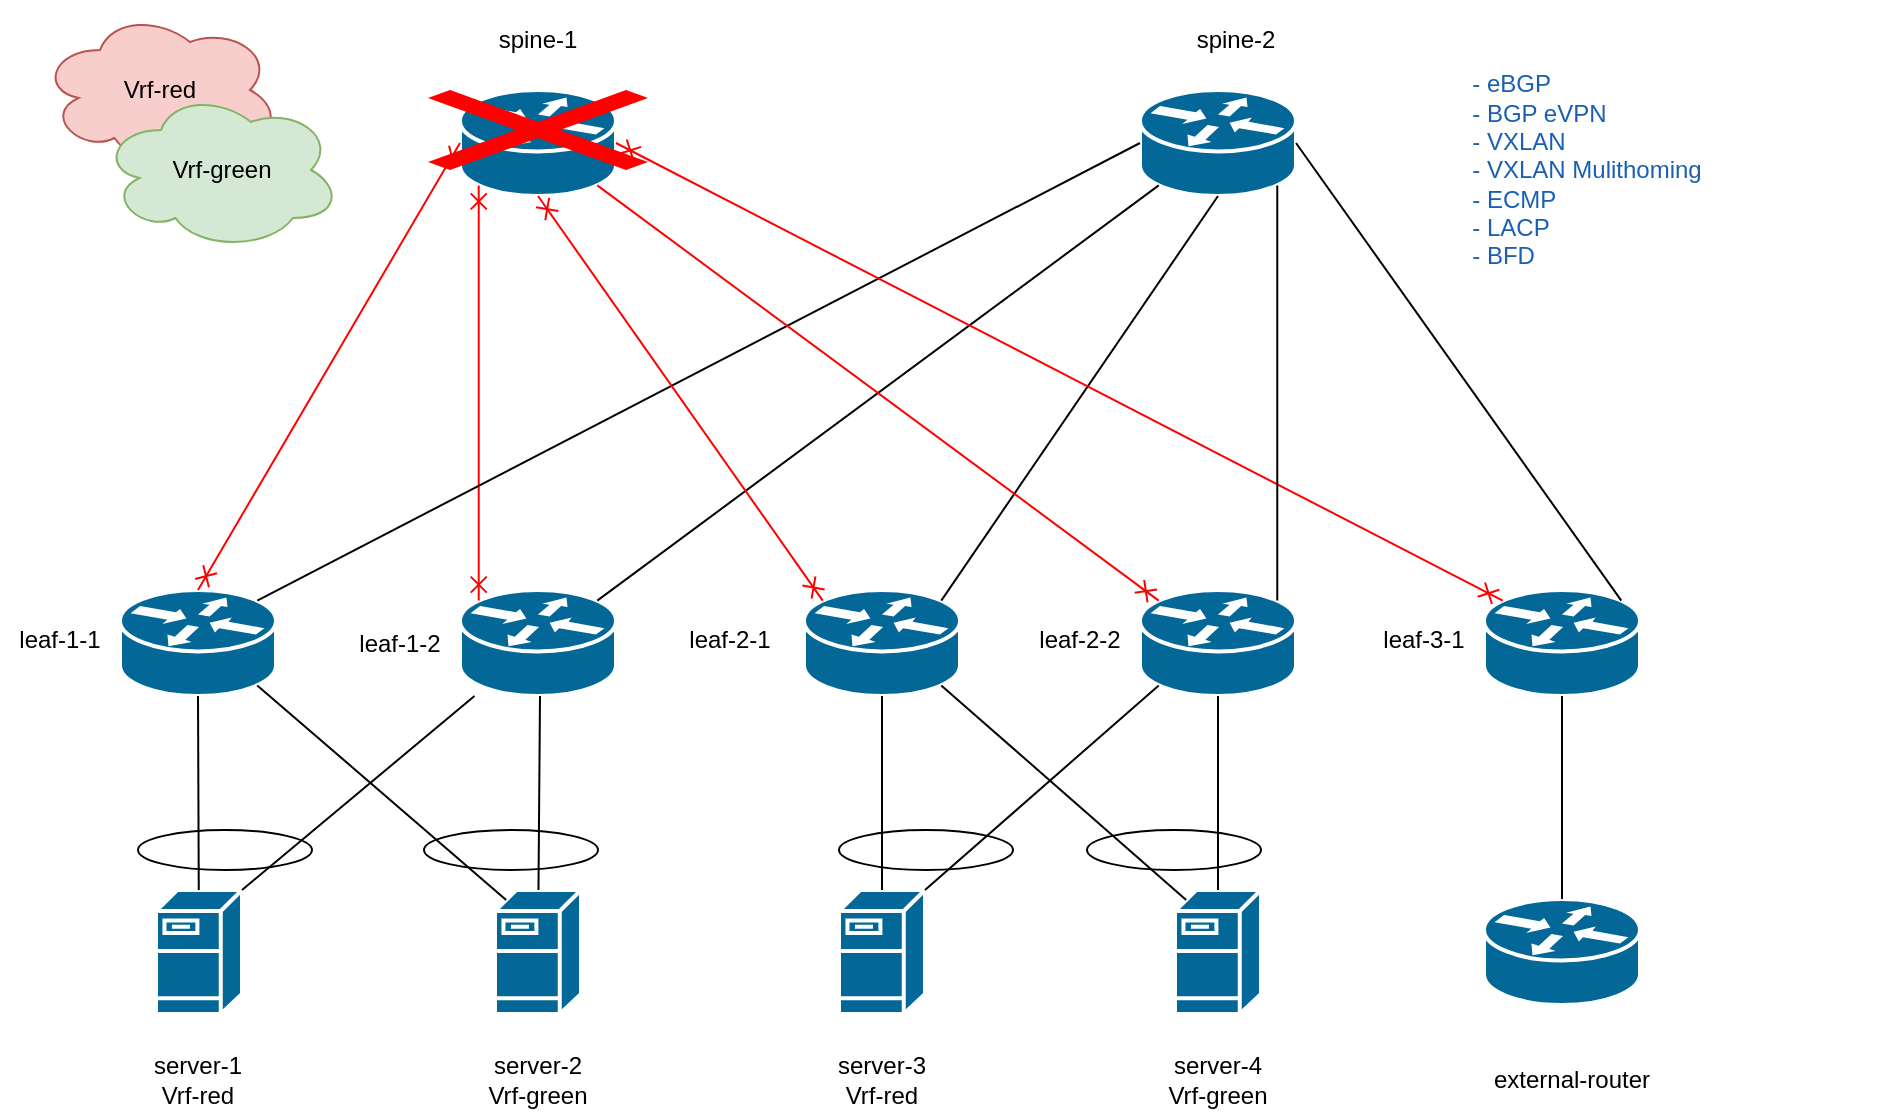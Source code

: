 <mxfile scale="1" border="0" version="24.6.4" type="device">
  <diagram name="Page-1" id="F5p9pbc7tB2g5aHlmoqs">
    <mxGraphModel dx="1377" dy="915" grid="1" gridSize="10" guides="1" tooltips="1" connect="1" arrows="1" fold="1" page="1" pageScale="1" pageWidth="850" pageHeight="1100" math="0" shadow="0">
      <root>
        <mxCell id="0" />
        <mxCell id="1" parent="0" />
        <mxCell id="PpKfus5s-THt8dw7ttCS-1" value="" style="shape=mxgraph.cisco.routers.router;sketch=0;html=1;pointerEvents=1;dashed=0;fillColor=#036897;strokeColor=#ffffff;strokeWidth=2;verticalLabelPosition=bottom;verticalAlign=top;align=center;outlineConnect=0;" parent="1" vertex="1">
          <mxGeometry x="90" y="400" width="78" height="53" as="geometry" />
        </mxCell>
        <mxCell id="PpKfus5s-THt8dw7ttCS-2" value="" style="shape=mxgraph.cisco.routers.router;sketch=0;html=1;pointerEvents=1;dashed=0;fillColor=#036897;strokeColor=#ffffff;strokeWidth=2;verticalLabelPosition=bottom;verticalAlign=top;align=center;outlineConnect=0;" parent="1" vertex="1">
          <mxGeometry x="260" y="150" width="78" height="53" as="geometry" />
        </mxCell>
        <mxCell id="PpKfus5s-THt8dw7ttCS-3" value="" style="shape=mxgraph.cisco.routers.router;sketch=0;html=1;pointerEvents=1;dashed=0;fillColor=#036897;strokeColor=#ffffff;strokeWidth=2;verticalLabelPosition=bottom;verticalAlign=top;align=center;outlineConnect=0;" parent="1" vertex="1">
          <mxGeometry x="260" y="400" width="78" height="53" as="geometry" />
        </mxCell>
        <mxCell id="PpKfus5s-THt8dw7ttCS-4" value="" style="shape=mxgraph.cisco.routers.router;sketch=0;html=1;pointerEvents=1;dashed=0;fillColor=#036897;strokeColor=#ffffff;strokeWidth=2;verticalLabelPosition=bottom;verticalAlign=top;align=center;outlineConnect=0;" parent="1" vertex="1">
          <mxGeometry x="432" y="400" width="78" height="53" as="geometry" />
        </mxCell>
        <mxCell id="PpKfus5s-THt8dw7ttCS-5" value="" style="shape=mxgraph.cisco.routers.router;sketch=0;html=1;pointerEvents=1;dashed=0;fillColor=#036897;strokeColor=#ffffff;strokeWidth=2;verticalLabelPosition=bottom;verticalAlign=top;align=center;outlineConnect=0;" parent="1" vertex="1">
          <mxGeometry x="600" y="150" width="78" height="53" as="geometry" />
        </mxCell>
        <mxCell id="PpKfus5s-THt8dw7ttCS-8" value="" style="endArrow=cross;html=1;rounded=0;entryX=0;entryY=0.5;entryDx=0;entryDy=0;entryPerimeter=0;exitX=0.5;exitY=0;exitDx=0;exitDy=0;exitPerimeter=0;startArrow=cross;startFill=0;endFill=0;strokeColor=#FF0000;" parent="1" source="PpKfus5s-THt8dw7ttCS-1" target="PpKfus5s-THt8dw7ttCS-2" edge="1">
          <mxGeometry width="50" height="50" relative="1" as="geometry">
            <mxPoint x="400" y="500" as="sourcePoint" />
            <mxPoint x="450" y="450" as="targetPoint" />
          </mxGeometry>
        </mxCell>
        <mxCell id="PpKfus5s-THt8dw7ttCS-9" value="" style="endArrow=none;html=1;rounded=0;entryX=0.12;entryY=0.9;entryDx=0;entryDy=0;entryPerimeter=0;exitX=0.88;exitY=0.1;exitDx=0;exitDy=0;exitPerimeter=0;" parent="1" source="PpKfus5s-THt8dw7ttCS-3" edge="1" target="PpKfus5s-THt8dw7ttCS-5">
          <mxGeometry width="50" height="50" relative="1" as="geometry">
            <mxPoint x="360" y="360" as="sourcePoint" />
            <mxPoint x="531" y="186" as="targetPoint" />
          </mxGeometry>
        </mxCell>
        <mxCell id="PpKfus5s-THt8dw7ttCS-10" value="" style="endArrow=cross;html=1;rounded=0;entryX=0.12;entryY=0.9;entryDx=0;entryDy=0;entryPerimeter=0;startArrow=cross;startFill=0;exitX=0.12;exitY=0.1;exitDx=0;exitDy=0;exitPerimeter=0;endFill=0;strokeColor=#FF0000;" parent="1" source="PpKfus5s-THt8dw7ttCS-3" target="PpKfus5s-THt8dw7ttCS-2" edge="1">
          <mxGeometry width="50" height="50" relative="1" as="geometry">
            <mxPoint x="230" y="400" as="sourcePoint" />
            <mxPoint x="289" y="196" as="targetPoint" />
          </mxGeometry>
        </mxCell>
        <mxCell id="PpKfus5s-THt8dw7ttCS-11" value="" style="endArrow=none;html=1;rounded=0;entryX=0.5;entryY=1;entryDx=0;entryDy=0;entryPerimeter=0;exitX=0.88;exitY=0.1;exitDx=0;exitDy=0;exitPerimeter=0;" parent="1" edge="1" target="PpKfus5s-THt8dw7ttCS-5" source="PpKfus5s-THt8dw7ttCS-4">
          <mxGeometry width="50" height="50" relative="1" as="geometry">
            <mxPoint x="666" y="307" as="sourcePoint" />
            <mxPoint x="580" y="183" as="targetPoint" />
          </mxGeometry>
        </mxCell>
        <mxCell id="PpKfus5s-THt8dw7ttCS-13" value="" style="endArrow=none;html=1;rounded=0;exitX=0.88;exitY=0.1;exitDx=0;exitDy=0;exitPerimeter=0;entryX=0;entryY=0.5;entryDx=0;entryDy=0;entryPerimeter=0;startArrow=none;startFill=0;endFill=0;strokeColor=#000000;" parent="1" source="PpKfus5s-THt8dw7ttCS-1" target="PpKfus5s-THt8dw7ttCS-5" edge="1">
          <mxGeometry width="50" height="50" relative="1" as="geometry">
            <mxPoint x="400" y="500" as="sourcePoint" />
            <mxPoint x="490" y="170" as="targetPoint" />
          </mxGeometry>
        </mxCell>
        <mxCell id="PpKfus5s-THt8dw7ttCS-14" value="" style="endArrow=cross;html=1;rounded=0;exitX=0.12;exitY=0.1;exitDx=0;exitDy=0;exitPerimeter=0;entryX=0.5;entryY=1;entryDx=0;entryDy=0;entryPerimeter=0;startArrow=cross;startFill=0;endFill=0;strokeColor=#FF0000;" parent="1" source="PpKfus5s-THt8dw7ttCS-4" target="PpKfus5s-THt8dw7ttCS-2" edge="1">
          <mxGeometry width="50" height="50" relative="1" as="geometry">
            <mxPoint x="229" y="325" as="sourcePoint" />
            <mxPoint x="520" y="192" as="targetPoint" />
          </mxGeometry>
        </mxCell>
        <mxCell id="e_wbdFluKvRMtSv7blc7-1" value="" style="shape=mxgraph.cisco.routers.router;sketch=0;html=1;pointerEvents=1;dashed=0;fillColor=#036897;strokeColor=#ffffff;strokeWidth=2;verticalLabelPosition=bottom;verticalAlign=top;align=center;outlineConnect=0;" vertex="1" parent="1">
          <mxGeometry x="772" y="400" width="78" height="53" as="geometry" />
        </mxCell>
        <mxCell id="e_wbdFluKvRMtSv7blc7-2" value="" style="shape=mxgraph.cisco.routers.router;sketch=0;html=1;pointerEvents=1;dashed=0;fillColor=#036897;strokeColor=#ffffff;strokeWidth=2;verticalLabelPosition=bottom;verticalAlign=top;align=center;outlineConnect=0;" vertex="1" parent="1">
          <mxGeometry x="600" y="400" width="78" height="53" as="geometry" />
        </mxCell>
        <mxCell id="e_wbdFluKvRMtSv7blc7-5" value="" style="endArrow=none;html=1;rounded=0;entryX=0.88;entryY=0.9;entryDx=0;entryDy=0;entryPerimeter=0;exitX=0.12;exitY=0.1;exitDx=0;exitDy=0;exitPerimeter=0;strokeColor=#FF0000;startArrow=cross;startFill=0;" edge="1" parent="1" source="e_wbdFluKvRMtSv7blc7-2" target="PpKfus5s-THt8dw7ttCS-2">
          <mxGeometry width="50" height="50" relative="1" as="geometry">
            <mxPoint x="610" y="350" as="sourcePoint" />
            <mxPoint x="720" y="450" as="targetPoint" />
          </mxGeometry>
        </mxCell>
        <mxCell id="e_wbdFluKvRMtSv7blc7-7" value="" style="endArrow=cross;html=1;rounded=0;exitX=1;exitY=0.5;exitDx=0;exitDy=0;exitPerimeter=0;entryX=0.12;entryY=0.1;entryDx=0;entryDy=0;entryPerimeter=0;strokeColor=#FF0000;startArrow=cross;startFill=0;endFill=0;" edge="1" parent="1" source="PpKfus5s-THt8dw7ttCS-2" target="e_wbdFluKvRMtSv7blc7-1">
          <mxGeometry width="50" height="50" relative="1" as="geometry">
            <mxPoint x="670" y="500" as="sourcePoint" />
            <mxPoint x="720" y="450" as="targetPoint" />
          </mxGeometry>
        </mxCell>
        <mxCell id="e_wbdFluKvRMtSv7blc7-8" value="" style="endArrow=none;html=1;rounded=0;exitX=0.88;exitY=0.1;exitDx=0;exitDy=0;exitPerimeter=0;entryX=0.88;entryY=0.9;entryDx=0;entryDy=0;entryPerimeter=0;" edge="1" parent="1" source="e_wbdFluKvRMtSv7blc7-2" target="PpKfus5s-THt8dw7ttCS-5">
          <mxGeometry width="50" height="50" relative="1" as="geometry">
            <mxPoint x="670" y="500" as="sourcePoint" />
            <mxPoint x="610" y="190" as="targetPoint" />
          </mxGeometry>
        </mxCell>
        <mxCell id="e_wbdFluKvRMtSv7blc7-9" value="" style="endArrow=none;html=1;rounded=0;exitX=0.88;exitY=0.1;exitDx=0;exitDy=0;exitPerimeter=0;entryX=1;entryY=0.5;entryDx=0;entryDy=0;entryPerimeter=0;" edge="1" parent="1" source="e_wbdFluKvRMtSv7blc7-1" target="PpKfus5s-THt8dw7ttCS-5">
          <mxGeometry width="50" height="50" relative="1" as="geometry">
            <mxPoint x="850" y="390" as="sourcePoint" />
            <mxPoint x="980" y="170" as="targetPoint" />
          </mxGeometry>
        </mxCell>
        <mxCell id="e_wbdFluKvRMtSv7blc7-10" value="&lt;div&gt;spine-1&lt;/div&gt;" style="text;html=1;align=center;verticalAlign=middle;whiteSpace=wrap;rounded=0;" vertex="1" parent="1">
          <mxGeometry x="269" y="110" width="60" height="30" as="geometry" />
        </mxCell>
        <mxCell id="e_wbdFluKvRMtSv7blc7-11" value="&lt;div&gt;spine-2&lt;/div&gt;" style="text;html=1;align=center;verticalAlign=middle;whiteSpace=wrap;rounded=0;" vertex="1" parent="1">
          <mxGeometry x="617.5" y="110" width="60" height="30" as="geometry" />
        </mxCell>
        <mxCell id="e_wbdFluKvRMtSv7blc7-12" value="&lt;div&gt;leaf-1-1&lt;/div&gt;" style="text;html=1;align=center;verticalAlign=middle;whiteSpace=wrap;rounded=0;" vertex="1" parent="1">
          <mxGeometry x="30" y="410" width="60" height="30" as="geometry" />
        </mxCell>
        <mxCell id="e_wbdFluKvRMtSv7blc7-13" value="&lt;div&gt;leaf-1-2&lt;/div&gt;" style="text;html=1;align=center;verticalAlign=middle;whiteSpace=wrap;rounded=0;" vertex="1" parent="1">
          <mxGeometry x="200" y="411.5" width="60" height="30" as="geometry" />
        </mxCell>
        <mxCell id="e_wbdFluKvRMtSv7blc7-14" value="" style="shape=mxgraph.cisco.servers.fileserver;sketch=0;html=1;pointerEvents=1;dashed=0;fillColor=#036897;strokeColor=#ffffff;strokeWidth=2;verticalLabelPosition=bottom;verticalAlign=top;align=center;outlineConnect=0;" vertex="1" parent="1">
          <mxGeometry x="108" y="550" width="43" height="62" as="geometry" />
        </mxCell>
        <mxCell id="e_wbdFluKvRMtSv7blc7-15" value="" style="shape=mxgraph.cisco.servers.fileserver;sketch=0;html=1;pointerEvents=1;dashed=0;fillColor=#036897;strokeColor=#ffffff;strokeWidth=2;verticalLabelPosition=bottom;verticalAlign=top;align=center;outlineConnect=0;" vertex="1" parent="1">
          <mxGeometry x="277.5" y="550" width="43" height="62" as="geometry" />
        </mxCell>
        <mxCell id="e_wbdFluKvRMtSv7blc7-16" value="" style="shape=mxgraph.cisco.servers.fileserver;sketch=0;html=1;pointerEvents=1;dashed=0;fillColor=#036897;strokeColor=#ffffff;strokeWidth=2;verticalLabelPosition=bottom;verticalAlign=top;align=center;outlineConnect=0;" vertex="1" parent="1">
          <mxGeometry x="449.5" y="550" width="43" height="62" as="geometry" />
        </mxCell>
        <mxCell id="e_wbdFluKvRMtSv7blc7-18" value="" style="shape=mxgraph.cisco.routers.router;sketch=0;html=1;pointerEvents=1;dashed=0;fillColor=#036897;strokeColor=#ffffff;strokeWidth=2;verticalLabelPosition=bottom;verticalAlign=top;align=center;outlineConnect=0;" vertex="1" parent="1">
          <mxGeometry x="772" y="554.5" width="78" height="53" as="geometry" />
        </mxCell>
        <mxCell id="e_wbdFluKvRMtSv7blc7-19" value="" style="endArrow=none;html=1;rounded=0;entryX=0.5;entryY=1;entryDx=0;entryDy=0;entryPerimeter=0;startArrow=none;startFill=0;endFill=0;strokeColor=#000000;" edge="1" parent="1" source="e_wbdFluKvRMtSv7blc7-14" target="PpKfus5s-THt8dw7ttCS-1">
          <mxGeometry width="50" height="50" relative="1" as="geometry">
            <mxPoint x="670" y="390" as="sourcePoint" />
            <mxPoint x="720" y="340" as="targetPoint" />
          </mxGeometry>
        </mxCell>
        <mxCell id="e_wbdFluKvRMtSv7blc7-20" value="" style="endArrow=none;html=1;rounded=0;" edge="1" parent="1" source="e_wbdFluKvRMtSv7blc7-15">
          <mxGeometry width="50" height="50" relative="1" as="geometry">
            <mxPoint x="250" y="503" as="sourcePoint" />
            <mxPoint x="300" y="453" as="targetPoint" />
          </mxGeometry>
        </mxCell>
        <mxCell id="e_wbdFluKvRMtSv7blc7-21" value="" style="endArrow=none;html=1;rounded=0;exitX=1;exitY=0;exitDx=0;exitDy=0;exitPerimeter=0;startArrow=none;startFill=0;" edge="1" parent="1" source="e_wbdFluKvRMtSv7blc7-14" target="PpKfus5s-THt8dw7ttCS-3">
          <mxGeometry width="50" height="50" relative="1" as="geometry">
            <mxPoint x="670" y="390" as="sourcePoint" />
            <mxPoint x="720" y="340" as="targetPoint" />
          </mxGeometry>
        </mxCell>
        <mxCell id="e_wbdFluKvRMtSv7blc7-22" value="" style="endArrow=none;html=1;rounded=0;entryX=0.88;entryY=0.9;entryDx=0;entryDy=0;entryPerimeter=0;exitX=0.13;exitY=0.08;exitDx=0;exitDy=0;exitPerimeter=0;" edge="1" parent="1" source="e_wbdFluKvRMtSv7blc7-15" target="PpKfus5s-THt8dw7ttCS-1">
          <mxGeometry width="50" height="50" relative="1" as="geometry">
            <mxPoint x="670" y="390" as="sourcePoint" />
            <mxPoint x="720" y="340" as="targetPoint" />
          </mxGeometry>
        </mxCell>
        <mxCell id="e_wbdFluKvRMtSv7blc7-23" value="" style="shape=mxgraph.cisco.servers.fileserver;sketch=0;html=1;pointerEvents=1;dashed=0;fillColor=#036897;strokeColor=#ffffff;strokeWidth=2;verticalLabelPosition=bottom;verticalAlign=top;align=center;outlineConnect=0;" vertex="1" parent="1">
          <mxGeometry x="617.5" y="550" width="43" height="62" as="geometry" />
        </mxCell>
        <mxCell id="e_wbdFluKvRMtSv7blc7-27" value="" style="endArrow=none;html=1;rounded=0;entryX=0.5;entryY=0;entryDx=0;entryDy=0;entryPerimeter=0;" edge="1" parent="1" source="PpKfus5s-THt8dw7ttCS-4" target="e_wbdFluKvRMtSv7blc7-16">
          <mxGeometry width="50" height="50" relative="1" as="geometry">
            <mxPoint x="670" y="390" as="sourcePoint" />
            <mxPoint x="720" y="340" as="targetPoint" />
          </mxGeometry>
        </mxCell>
        <mxCell id="e_wbdFluKvRMtSv7blc7-28" value="" style="endArrow=none;html=1;rounded=0;" edge="1" parent="1" source="e_wbdFluKvRMtSv7blc7-23" target="e_wbdFluKvRMtSv7blc7-2">
          <mxGeometry width="50" height="50" relative="1" as="geometry">
            <mxPoint x="670" y="390" as="sourcePoint" />
            <mxPoint x="720" y="340" as="targetPoint" />
          </mxGeometry>
        </mxCell>
        <mxCell id="e_wbdFluKvRMtSv7blc7-29" value="" style="endArrow=none;html=1;rounded=0;exitX=0.88;exitY=0.9;exitDx=0;exitDy=0;exitPerimeter=0;entryX=0.13;entryY=0.08;entryDx=0;entryDy=0;entryPerimeter=0;" edge="1" parent="1" source="PpKfus5s-THt8dw7ttCS-4" target="e_wbdFluKvRMtSv7blc7-23">
          <mxGeometry width="50" height="50" relative="1" as="geometry">
            <mxPoint x="670" y="390" as="sourcePoint" />
            <mxPoint x="720" y="340" as="targetPoint" />
          </mxGeometry>
        </mxCell>
        <mxCell id="e_wbdFluKvRMtSv7blc7-30" value="" style="endArrow=none;html=1;rounded=0;exitX=1;exitY=0;exitDx=0;exitDy=0;exitPerimeter=0;entryX=0.12;entryY=0.9;entryDx=0;entryDy=0;entryPerimeter=0;" edge="1" parent="1" source="e_wbdFluKvRMtSv7blc7-16" target="e_wbdFluKvRMtSv7blc7-2">
          <mxGeometry width="50" height="50" relative="1" as="geometry">
            <mxPoint x="670" y="390" as="sourcePoint" />
            <mxPoint x="720" y="340" as="targetPoint" />
          </mxGeometry>
        </mxCell>
        <mxCell id="e_wbdFluKvRMtSv7blc7-31" value="" style="endArrow=none;html=1;rounded=0;exitX=0.5;exitY=1;exitDx=0;exitDy=0;exitPerimeter=0;entryX=0.5;entryY=0;entryDx=0;entryDy=0;entryPerimeter=0;" edge="1" parent="1" source="e_wbdFluKvRMtSv7blc7-1" target="e_wbdFluKvRMtSv7blc7-18">
          <mxGeometry width="50" height="50" relative="1" as="geometry">
            <mxPoint x="670" y="390" as="sourcePoint" />
            <mxPoint x="720" y="340" as="targetPoint" />
          </mxGeometry>
        </mxCell>
        <mxCell id="e_wbdFluKvRMtSv7blc7-33" value="&lt;div&gt;leaf-2-1&lt;/div&gt;" style="text;html=1;align=center;verticalAlign=middle;whiteSpace=wrap;rounded=0;" vertex="1" parent="1">
          <mxGeometry x="365" y="410" width="60" height="30" as="geometry" />
        </mxCell>
        <mxCell id="e_wbdFluKvRMtSv7blc7-34" value="&lt;div&gt;leaf-2-2&lt;/div&gt;" style="text;html=1;align=center;verticalAlign=middle;whiteSpace=wrap;rounded=0;" vertex="1" parent="1">
          <mxGeometry x="540" y="410" width="60" height="30" as="geometry" />
        </mxCell>
        <mxCell id="e_wbdFluKvRMtSv7blc7-35" value="&lt;div&gt;leaf-3-1&lt;/div&gt;" style="text;html=1;align=center;verticalAlign=middle;whiteSpace=wrap;rounded=0;" vertex="1" parent="1">
          <mxGeometry x="712" y="410" width="60" height="30" as="geometry" />
        </mxCell>
        <mxCell id="e_wbdFluKvRMtSv7blc7-37" value="external-router" style="text;html=1;align=center;verticalAlign=middle;whiteSpace=wrap;rounded=0;" vertex="1" parent="1">
          <mxGeometry x="756" y="630" width="120" height="30" as="geometry" />
        </mxCell>
        <mxCell id="e_wbdFluKvRMtSv7blc7-38" value="&lt;div&gt;server-1&lt;/div&gt;&lt;div&gt;Vrf-red&lt;br&gt;&lt;/div&gt;" style="text;html=1;align=center;verticalAlign=middle;whiteSpace=wrap;rounded=0;" vertex="1" parent="1">
          <mxGeometry x="99" y="630" width="60" height="30" as="geometry" />
        </mxCell>
        <mxCell id="e_wbdFluKvRMtSv7blc7-39" value="&lt;div&gt;server-2&lt;/div&gt;&lt;div&gt;Vrf-green&lt;br&gt;&lt;/div&gt;" style="text;html=1;align=center;verticalAlign=middle;whiteSpace=wrap;rounded=0;" vertex="1" parent="1">
          <mxGeometry x="269" y="630" width="60" height="30" as="geometry" />
        </mxCell>
        <mxCell id="e_wbdFluKvRMtSv7blc7-40" value="&lt;div&gt;server-3&lt;/div&gt;&lt;div&gt;Vrf-red&lt;br&gt;&lt;/div&gt;" style="text;html=1;align=center;verticalAlign=middle;whiteSpace=wrap;rounded=0;" vertex="1" parent="1">
          <mxGeometry x="441" y="630" width="60" height="30" as="geometry" />
        </mxCell>
        <mxCell id="e_wbdFluKvRMtSv7blc7-41" value="&lt;div&gt;server-4&lt;/div&gt;&lt;div&gt;Vrf-green&lt;br&gt;&lt;/div&gt;" style="text;html=1;align=center;verticalAlign=middle;whiteSpace=wrap;rounded=0;" vertex="1" parent="1">
          <mxGeometry x="609" y="630" width="60" height="30" as="geometry" />
        </mxCell>
        <mxCell id="e_wbdFluKvRMtSv7blc7-42" value="Vrf-red" style="ellipse;shape=cloud;whiteSpace=wrap;html=1;fillColor=#f8cecc;strokeColor=#b85450;" vertex="1" parent="1">
          <mxGeometry x="50" y="110" width="120" height="80" as="geometry" />
        </mxCell>
        <mxCell id="e_wbdFluKvRMtSv7blc7-43" value="Vrf-green" style="ellipse;shape=cloud;whiteSpace=wrap;html=1;fillColor=#d5e8d4;strokeColor=#82b366;" vertex="1" parent="1">
          <mxGeometry x="80.5" y="150" width="120" height="80" as="geometry" />
        </mxCell>
        <mxCell id="e_wbdFluKvRMtSv7blc7-44" value="&lt;div align=&quot;left&quot;&gt;&lt;font color=&quot;#1a5fb4&quot;&gt;- eBGP&lt;/font&gt;&lt;/div&gt;&lt;div align=&quot;left&quot;&gt;&lt;font color=&quot;#1a5fb4&quot;&gt;- BGP eVPN&lt;br&gt;&lt;/font&gt;&lt;/div&gt;&lt;div align=&quot;left&quot;&gt;&lt;font color=&quot;#1a5fb4&quot;&gt;- VXLAN&lt;/font&gt;&lt;/div&gt;&lt;div align=&quot;left&quot;&gt;&lt;font color=&quot;#1a5fb4&quot;&gt;- VXLAN Mulithoming&lt;/font&gt;&lt;/div&gt;&lt;div align=&quot;left&quot;&gt;&lt;font color=&quot;#1a5fb4&quot;&gt;- ECMP&lt;/font&gt;&lt;/div&gt;&lt;div align=&quot;left&quot;&gt;&lt;font color=&quot;#1a5fb4&quot;&gt;- LACP&lt;/font&gt;&lt;/div&gt;&lt;div align=&quot;left&quot;&gt;&lt;font color=&quot;#1a5fb4&quot;&gt;- BFD&lt;br&gt;&lt;/font&gt;&lt;/div&gt;" style="text;html=1;align=center;verticalAlign=middle;whiteSpace=wrap;rounded=0;" vertex="1" parent="1">
          <mxGeometry x="678" y="105" width="291" height="170" as="geometry" />
        </mxCell>
        <mxCell id="e_wbdFluKvRMtSv7blc7-46" value="" style="ellipse;whiteSpace=wrap;html=1;fillColor=none;" vertex="1" parent="1">
          <mxGeometry x="573.5" y="520" width="87" height="20" as="geometry" />
        </mxCell>
        <mxCell id="e_wbdFluKvRMtSv7blc7-47" value="" style="ellipse;whiteSpace=wrap;html=1;fillColor=none;" vertex="1" parent="1">
          <mxGeometry x="449.5" y="520" width="87" height="20" as="geometry" />
        </mxCell>
        <mxCell id="e_wbdFluKvRMtSv7blc7-48" value="" style="ellipse;whiteSpace=wrap;html=1;fillColor=none;" vertex="1" parent="1">
          <mxGeometry x="242" y="520" width="87" height="20" as="geometry" />
        </mxCell>
        <mxCell id="e_wbdFluKvRMtSv7blc7-49" value="" style="ellipse;whiteSpace=wrap;html=1;fillColor=none;strokeColor=#000000;" vertex="1" parent="1">
          <mxGeometry x="99" y="520" width="87" height="20" as="geometry" />
        </mxCell>
        <mxCell id="e_wbdFluKvRMtSv7blc7-60" value="" style="shape=mxgraph.mockup.markup.redX;fillColor=#ff0000;html=1;shadow=0;whiteSpace=wrap;strokeColor=none;" vertex="1" parent="1">
          <mxGeometry x="244" y="150" width="110" height="40" as="geometry" />
        </mxCell>
      </root>
    </mxGraphModel>
  </diagram>
</mxfile>

